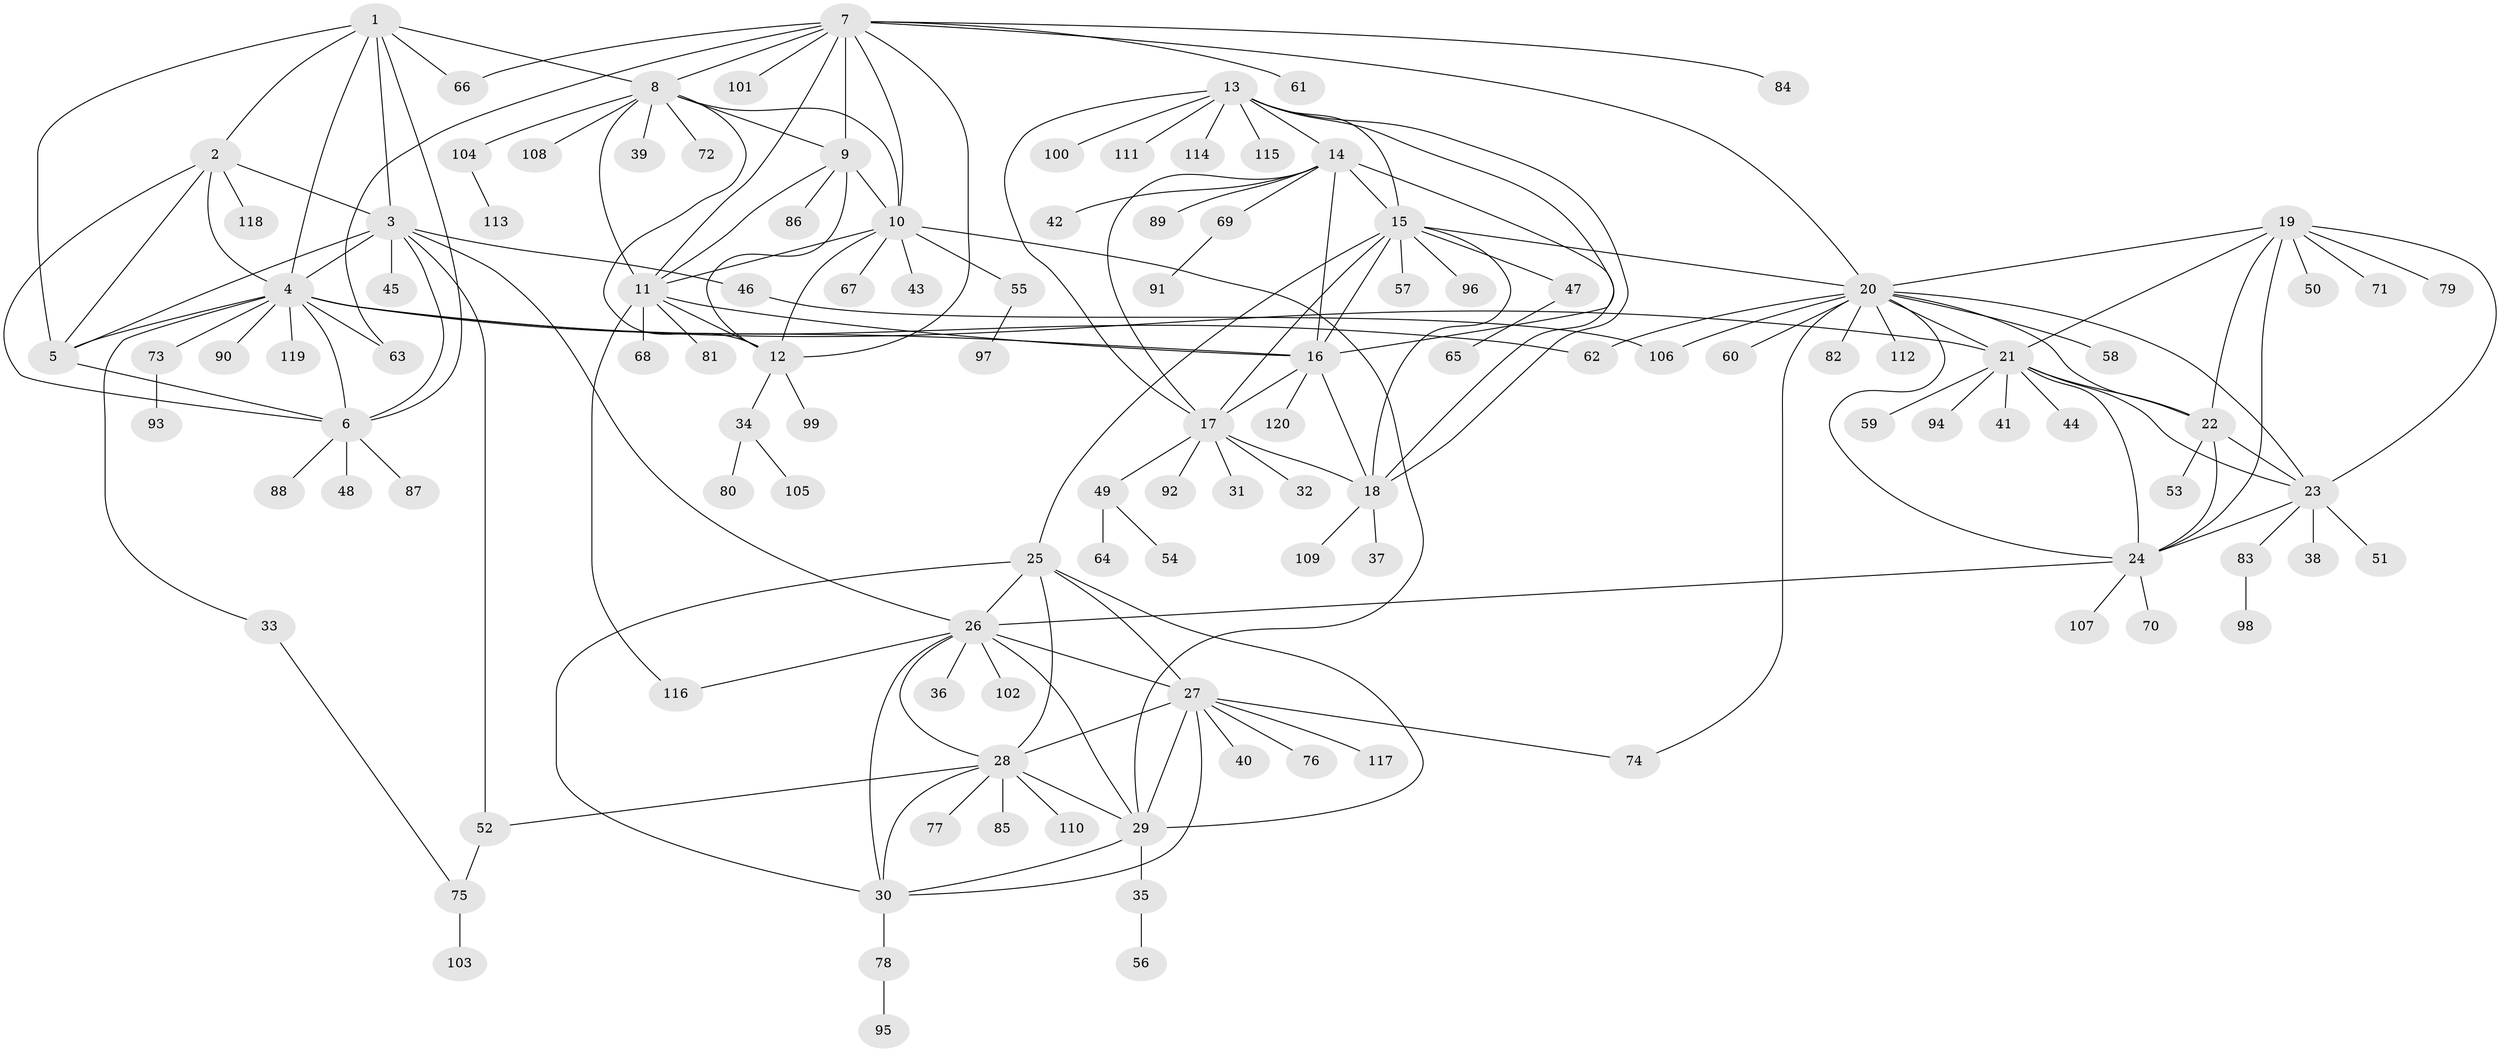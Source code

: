 // coarse degree distribution, {5: 0.041666666666666664, 6: 0.0625, 10: 0.041666666666666664, 3: 0.08333333333333333, 12: 0.020833333333333332, 8: 0.020833333333333332, 4: 0.020833333333333332, 7: 0.020833333333333332, 9: 0.020833333333333332, 1: 0.625, 2: 0.041666666666666664}
// Generated by graph-tools (version 1.1) at 2025/19/03/04/25 18:19:38]
// undirected, 120 vertices, 183 edges
graph export_dot {
graph [start="1"]
  node [color=gray90,style=filled];
  1;
  2;
  3;
  4;
  5;
  6;
  7;
  8;
  9;
  10;
  11;
  12;
  13;
  14;
  15;
  16;
  17;
  18;
  19;
  20;
  21;
  22;
  23;
  24;
  25;
  26;
  27;
  28;
  29;
  30;
  31;
  32;
  33;
  34;
  35;
  36;
  37;
  38;
  39;
  40;
  41;
  42;
  43;
  44;
  45;
  46;
  47;
  48;
  49;
  50;
  51;
  52;
  53;
  54;
  55;
  56;
  57;
  58;
  59;
  60;
  61;
  62;
  63;
  64;
  65;
  66;
  67;
  68;
  69;
  70;
  71;
  72;
  73;
  74;
  75;
  76;
  77;
  78;
  79;
  80;
  81;
  82;
  83;
  84;
  85;
  86;
  87;
  88;
  89;
  90;
  91;
  92;
  93;
  94;
  95;
  96;
  97;
  98;
  99;
  100;
  101;
  102;
  103;
  104;
  105;
  106;
  107;
  108;
  109;
  110;
  111;
  112;
  113;
  114;
  115;
  116;
  117;
  118;
  119;
  120;
  1 -- 2;
  1 -- 3;
  1 -- 4;
  1 -- 5;
  1 -- 6;
  1 -- 8;
  1 -- 66;
  2 -- 3;
  2 -- 4;
  2 -- 5;
  2 -- 6;
  2 -- 118;
  3 -- 4;
  3 -- 5;
  3 -- 6;
  3 -- 26;
  3 -- 45;
  3 -- 46;
  3 -- 52;
  4 -- 5;
  4 -- 6;
  4 -- 16;
  4 -- 21;
  4 -- 33;
  4 -- 62;
  4 -- 63;
  4 -- 73;
  4 -- 90;
  4 -- 119;
  5 -- 6;
  6 -- 48;
  6 -- 87;
  6 -- 88;
  7 -- 8;
  7 -- 9;
  7 -- 10;
  7 -- 11;
  7 -- 12;
  7 -- 20;
  7 -- 61;
  7 -- 63;
  7 -- 66;
  7 -- 84;
  7 -- 101;
  8 -- 9;
  8 -- 10;
  8 -- 11;
  8 -- 12;
  8 -- 39;
  8 -- 72;
  8 -- 104;
  8 -- 108;
  9 -- 10;
  9 -- 11;
  9 -- 12;
  9 -- 86;
  10 -- 11;
  10 -- 12;
  10 -- 29;
  10 -- 43;
  10 -- 55;
  10 -- 67;
  11 -- 12;
  11 -- 16;
  11 -- 68;
  11 -- 81;
  11 -- 116;
  12 -- 34;
  12 -- 99;
  13 -- 14;
  13 -- 15;
  13 -- 16;
  13 -- 17;
  13 -- 18;
  13 -- 100;
  13 -- 111;
  13 -- 114;
  13 -- 115;
  14 -- 15;
  14 -- 16;
  14 -- 17;
  14 -- 18;
  14 -- 42;
  14 -- 69;
  14 -- 89;
  15 -- 16;
  15 -- 17;
  15 -- 18;
  15 -- 20;
  15 -- 25;
  15 -- 47;
  15 -- 57;
  15 -- 96;
  16 -- 17;
  16 -- 18;
  16 -- 120;
  17 -- 18;
  17 -- 31;
  17 -- 32;
  17 -- 49;
  17 -- 92;
  18 -- 37;
  18 -- 109;
  19 -- 20;
  19 -- 21;
  19 -- 22;
  19 -- 23;
  19 -- 24;
  19 -- 50;
  19 -- 71;
  19 -- 79;
  20 -- 21;
  20 -- 22;
  20 -- 23;
  20 -- 24;
  20 -- 58;
  20 -- 60;
  20 -- 62;
  20 -- 74;
  20 -- 82;
  20 -- 106;
  20 -- 112;
  21 -- 22;
  21 -- 23;
  21 -- 24;
  21 -- 41;
  21 -- 44;
  21 -- 59;
  21 -- 94;
  22 -- 23;
  22 -- 24;
  22 -- 53;
  23 -- 24;
  23 -- 38;
  23 -- 51;
  23 -- 83;
  24 -- 26;
  24 -- 70;
  24 -- 107;
  25 -- 26;
  25 -- 27;
  25 -- 28;
  25 -- 29;
  25 -- 30;
  26 -- 27;
  26 -- 28;
  26 -- 29;
  26 -- 30;
  26 -- 36;
  26 -- 102;
  26 -- 116;
  27 -- 28;
  27 -- 29;
  27 -- 30;
  27 -- 40;
  27 -- 74;
  27 -- 76;
  27 -- 117;
  28 -- 29;
  28 -- 30;
  28 -- 52;
  28 -- 77;
  28 -- 85;
  28 -- 110;
  29 -- 30;
  29 -- 35;
  30 -- 78;
  33 -- 75;
  34 -- 80;
  34 -- 105;
  35 -- 56;
  46 -- 106;
  47 -- 65;
  49 -- 54;
  49 -- 64;
  52 -- 75;
  55 -- 97;
  69 -- 91;
  73 -- 93;
  75 -- 103;
  78 -- 95;
  83 -- 98;
  104 -- 113;
}
